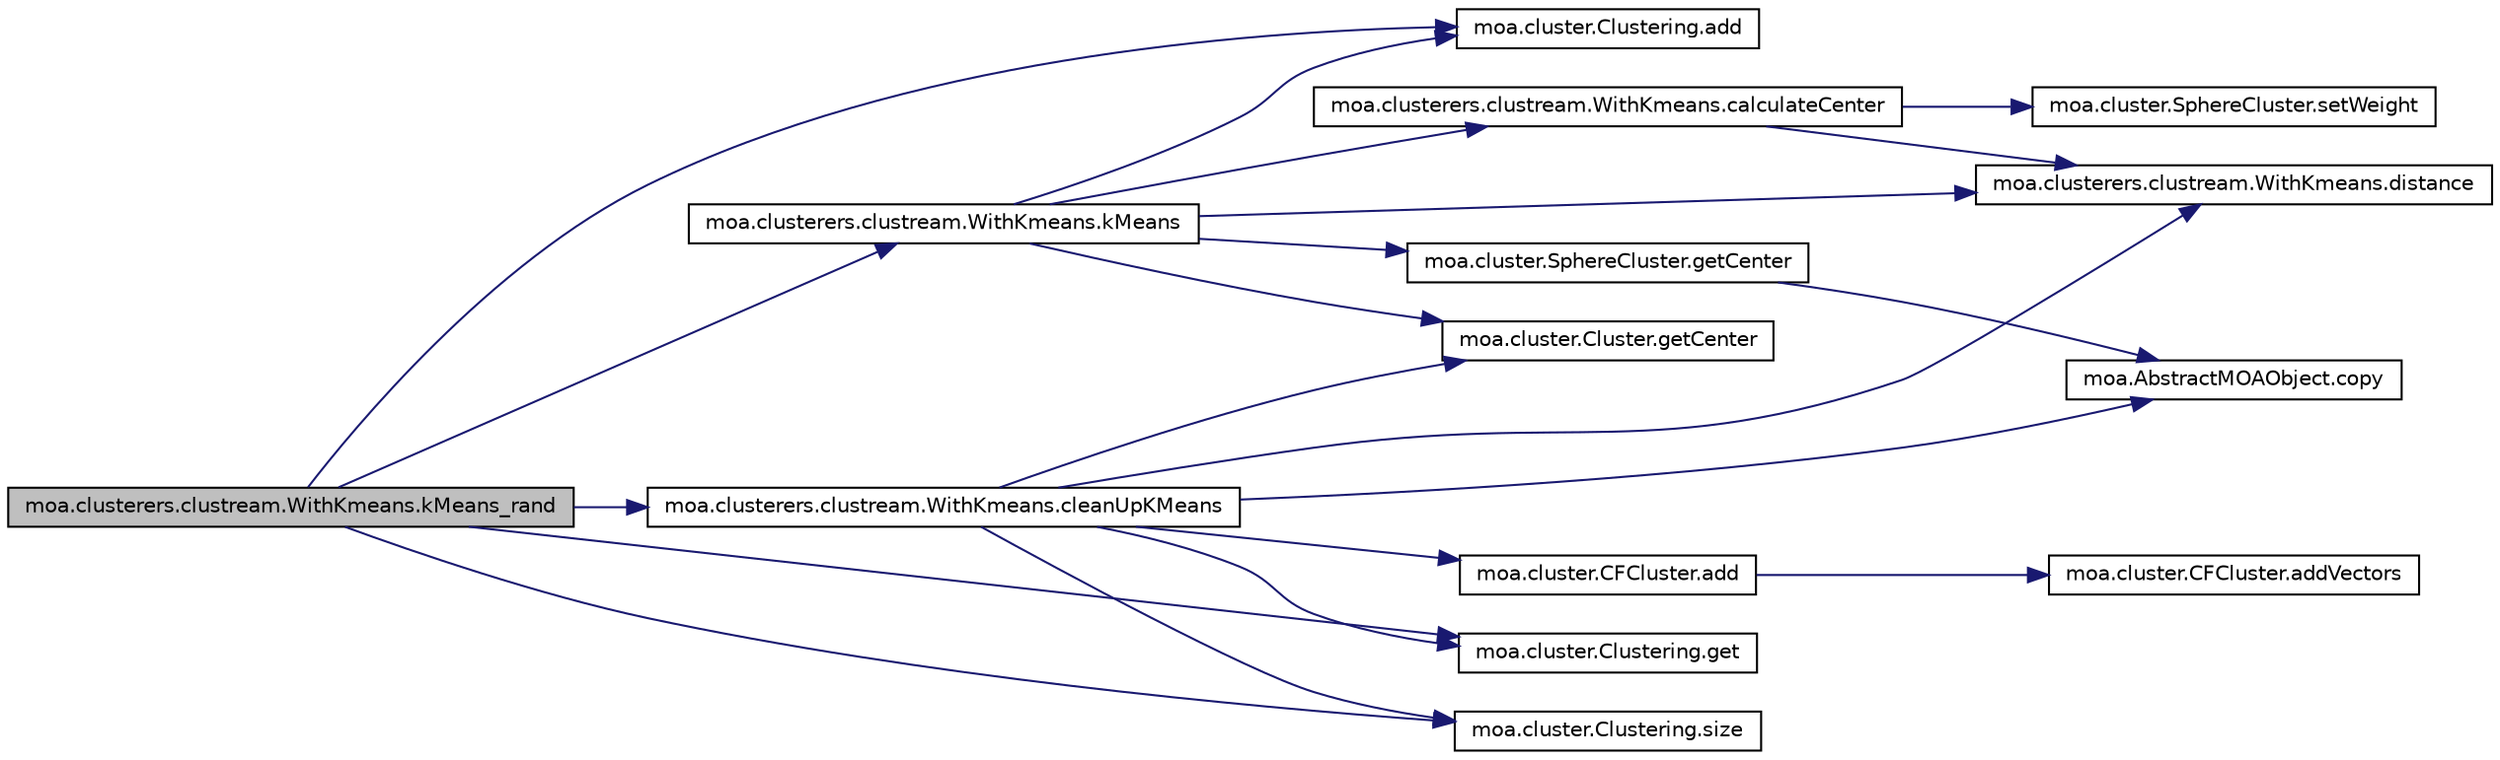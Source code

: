 digraph G
{
  edge [fontname="Helvetica",fontsize="10",labelfontname="Helvetica",labelfontsize="10"];
  node [fontname="Helvetica",fontsize="10",shape=record];
  rankdir=LR;
  Node1 [label="moa.clusterers.clustream.WithKmeans.kMeans_rand",height=0.2,width=0.4,color="black", fillcolor="grey75", style="filled" fontcolor="black"];
  Node1 -> Node2 [color="midnightblue",fontsize="10",style="solid",fontname="Helvetica"];
  Node2 [label="moa.cluster.Clustering.add",height=0.2,width=0.4,color="black", fillcolor="white", style="filled",URL="$classmoa_1_1cluster_1_1Clustering.html#a7b39cc3d6666cb758b8954ecbe0ce2e9",tooltip="add a cluster to the clustering"];
  Node1 -> Node3 [color="midnightblue",fontsize="10",style="solid",fontname="Helvetica"];
  Node3 [label="moa.clusterers.clustream.WithKmeans.cleanUpKMeans",height=0.2,width=0.4,color="black", fillcolor="white", style="filled",URL="$classmoa_1_1clusterers_1_1clustream_1_1WithKmeans.html#ad0c24fc2d4b745e6b8ec3f519d33010b",tooltip="Rearrange the k-means result into a set of CFClusters, cleaning up the redundancies..."];
  Node3 -> Node4 [color="midnightblue",fontsize="10",style="solid",fontname="Helvetica"];
  Node4 [label="moa.cluster.CFCluster.add",height=0.2,width=0.4,color="black", fillcolor="white", style="filled",URL="$classmoa_1_1cluster_1_1CFCluster.html#a078d9cc820882cb5d5277859d9d1e364"];
  Node4 -> Node5 [color="midnightblue",fontsize="10",style="solid",fontname="Helvetica"];
  Node5 [label="moa.cluster.CFCluster.addVectors",height=0.2,width=0.4,color="black", fillcolor="white", style="filled",URL="$classmoa_1_1cluster_1_1CFCluster.html#a156286409eff0e12207c540e72ee0128",tooltip="Adds the second array to the first array element by element."];
  Node3 -> Node6 [color="midnightblue",fontsize="10",style="solid",fontname="Helvetica"];
  Node6 [label="moa.AbstractMOAObject.copy",height=0.2,width=0.4,color="black", fillcolor="white", style="filled",URL="$classmoa_1_1AbstractMOAObject.html#a3a6260bd8548c1aff6ea46e49c5c52a5",tooltip="This method produces a copy of this object."];
  Node3 -> Node7 [color="midnightblue",fontsize="10",style="solid",fontname="Helvetica"];
  Node7 [label="moa.clusterers.clustream.WithKmeans.distance",height=0.2,width=0.4,color="black", fillcolor="white", style="filled",URL="$classmoa_1_1clusterers_1_1clustream_1_1WithKmeans.html#a07413e12867d40a8a364c0f4c6b79212",tooltip="Distance between two vectors."];
  Node3 -> Node8 [color="midnightblue",fontsize="10",style="solid",fontname="Helvetica"];
  Node8 [label="moa.cluster.Clustering.get",height=0.2,width=0.4,color="black", fillcolor="white", style="filled",URL="$classmoa_1_1cluster_1_1Clustering.html#a6a66be9b90f5cb06b044da278cdf24c9",tooltip="remove a cluster from the clustering"];
  Node3 -> Node9 [color="midnightblue",fontsize="10",style="solid",fontname="Helvetica"];
  Node9 [label="moa.cluster.Cluster.getCenter",height=0.2,width=0.4,color="black", fillcolor="white", style="filled",URL="$classmoa_1_1cluster_1_1Cluster.html#a509d165f6594aa388d878c77684e0870"];
  Node3 -> Node10 [color="midnightblue",fontsize="10",style="solid",fontname="Helvetica"];
  Node10 [label="moa.cluster.Clustering.size",height=0.2,width=0.4,color="black", fillcolor="white", style="filled",URL="$classmoa_1_1cluster_1_1Clustering.html#a054a386d94acf3b88574f061ab4c8d71"];
  Node1 -> Node8 [color="midnightblue",fontsize="10",style="solid",fontname="Helvetica"];
  Node1 -> Node11 [color="midnightblue",fontsize="10",style="solid",fontname="Helvetica"];
  Node11 [label="moa.clusterers.clustream.WithKmeans.kMeans",height=0.2,width=0.4,color="black", fillcolor="white", style="filled",URL="$classmoa_1_1clusterers_1_1clustream_1_1WithKmeans.html#aab6a3875032bb9c8bbbfad3f1b509ad7",tooltip="(The Actual Algorithm) k-means of (micro)clusters, with specified initialization..."];
  Node11 -> Node2 [color="midnightblue",fontsize="10",style="solid",fontname="Helvetica"];
  Node11 -> Node12 [color="midnightblue",fontsize="10",style="solid",fontname="Helvetica"];
  Node12 [label="moa.clusterers.clustream.WithKmeans.calculateCenter",height=0.2,width=0.4,color="black", fillcolor="white", style="filled",URL="$classmoa_1_1clusterers_1_1clustream_1_1WithKmeans.html#aa066c4e29a05398c342754fcb34e8a7b",tooltip="k-means helper: Calculate a wrapping cluster of assigned points[microclusters]."];
  Node12 -> Node7 [color="midnightblue",fontsize="10",style="solid",fontname="Helvetica"];
  Node12 -> Node13 [color="midnightblue",fontsize="10",style="solid",fontname="Helvetica"];
  Node13 [label="moa.cluster.SphereCluster.setWeight",height=0.2,width=0.4,color="black", fillcolor="white", style="filled",URL="$classmoa_1_1cluster_1_1SphereCluster.html#a24a9881c0a95e5e83db7a3319032a6b7"];
  Node11 -> Node7 [color="midnightblue",fontsize="10",style="solid",fontname="Helvetica"];
  Node11 -> Node14 [color="midnightblue",fontsize="10",style="solid",fontname="Helvetica"];
  Node14 [label="moa.cluster.SphereCluster.getCenter",height=0.2,width=0.4,color="black", fillcolor="white", style="filled",URL="$classmoa_1_1cluster_1_1SphereCluster.html#aefb8b36adf18a65827154d4b617e867d"];
  Node14 -> Node6 [color="midnightblue",fontsize="10",style="solid",fontname="Helvetica"];
  Node11 -> Node9 [color="midnightblue",fontsize="10",style="solid",fontname="Helvetica"];
  Node1 -> Node10 [color="midnightblue",fontsize="10",style="solid",fontname="Helvetica"];
}
